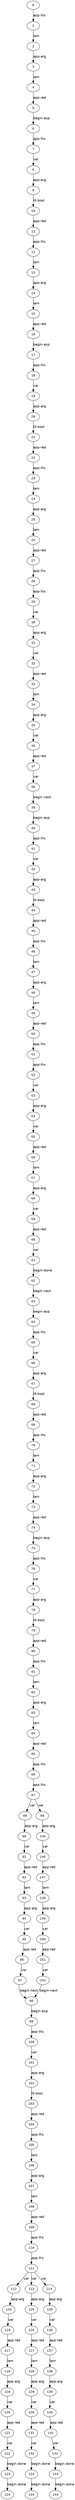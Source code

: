 digraph G {
  node [fontname = "Courier New"];
  edge [fontname = "helvetica"];
  0 -> 1 [label="app-lhs"];
  1 -> 2 [label="lam"];
  2 -> 3 [label="app-arg"];
  3 -> 4 [label="lam"];
  4 -> 5 [label="app-red"];
  5 -> 6 [label="begin-exp"];
  6 -> 7 [label="app-lhs"];
  7 -> 8 [label="var"];
  8 -> 9 [label="app-arg"];
  9 -> 10 [label="lit-bool"];
  10 -> 11 [label="app-red"];
  11 -> 12 [label="app-lhs"];
  12 -> 13 [label="lam"];
  13 -> 14 [label="app-arg"];
  14 -> 15 [label="lam"];
  15 -> 16 [label="app-red"];
  16 -> 17 [label="begin-exp"];
  17 -> 18 [label="app-lhs"];
  18 -> 19 [label="var"];
  19 -> 20 [label="app-arg"];
  20 -> 21 [label="lit-bool"];
  21 -> 22 [label="app-red"];
  22 -> 23 [label="app-lhs"];
  23 -> 24 [label="lam"];
  24 -> 25 [label="app-arg"];
  25 -> 26 [label="lam"];
  26 -> 27 [label="app-red"];
  27 -> 28 [label="app-lhs"];
  28 -> 29 [label="app-lhs"];
  29 -> 30 [label="var"];
  30 -> 31 [label="app-arg"];
  31 -> 32 [label="var"];
  32 -> 33 [label="app-red"];
  33 -> 34 [label="lam"];
  34 -> 35 [label="app-arg"];
  35 -> 36 [label="var"];
  36 -> 37 [label="app-red"];
  37 -> 38 [label="var"];
  38 -> 39 [label="begin-next"];
  39 -> 40 [label="begin-exp"];
  40 -> 41 [label="app-lhs"];
  41 -> 42 [label="var"];
  42 -> 43 [label="app-arg"];
  43 -> 44 [label="lit-bool"];
  44 -> 45 [label="app-red"];
  45 -> 46 [label="app-lhs"];
  46 -> 47 [label="lam"];
  47 -> 48 [label="app-arg"];
  48 -> 49 [label="lam"];
  49 -> 50 [label="app-red"];
  50 -> 51 [label="app-lhs"];
  51 -> 52 [label="app-lhs"];
  52 -> 53 [label="var"];
  53 -> 54 [label="app-arg"];
  54 -> 55 [label="var"];
  55 -> 56 [label="app-red"];
  56 -> 57 [label="lam"];
  57 -> 58 [label="app-arg"];
  58 -> 59 [label="var"];
  59 -> 60 [label="app-red"];
  60 -> 61 [label="var"];
  61 -> 62 [label="begin-done"];
  62 -> 63 [label="begin-next"];
  63 -> 64 [label="begin-exp"];
  64 -> 65 [label="app-lhs"];
  65 -> 66 [label="var"];
  66 -> 67 [label="app-arg"];
  67 -> 68 [label="lit-bool"];
  68 -> 69 [label="app-red"];
  69 -> 70 [label="app-lhs"];
  70 -> 71 [label="lam"];
  71 -> 72 [label="app-arg"];
  72 -> 73 [label="lam"];
  73 -> 74 [label="app-red"];
  74 -> 75 [label="begin-exp"];
  75 -> 76 [label="app-lhs"];
  76 -> 77 [label="var"];
  77 -> 78 [label="app-arg"];
  78 -> 79 [label="lit-bool"];
  79 -> 80 [label="app-red"];
  80 -> 81 [label="app-lhs"];
  81 -> 82 [label="lam"];
  82 -> 83 [label="app-arg"];
  83 -> 84 [label="lam"];
  84 -> 85 [label="app-red"];
  85 -> 86 [label="app-lhs"];
  86 -> 87 [label="app-lhs"];
  87 -> 88 [label="var"];
  87 -> 89 [label="var"];
  88 -> 90 [label="app-arg"];
  90 -> 91 [label="var"];
  91 -> 92 [label="app-red"];
  92 -> 93 [label="lam"];
  93 -> 94 [label="app-arg"];
  94 -> 95 [label="var"];
  95 -> 96 [label="app-red"];
  96 -> 97 [label="var"];
  97 -> 98 [label="begin-next"];
  98 -> 99 [label="begin-exp"];
  99 -> 100 [label="app-lhs"];
  100 -> 101 [label="var"];
  101 -> 102 [label="app-arg"];
  102 -> 103 [label="lit-bool"];
  103 -> 104 [label="app-red"];
  104 -> 105 [label="app-lhs"];
  105 -> 106 [label="lam"];
  106 -> 107 [label="app-arg"];
  107 -> 108 [label="lam"];
  108 -> 109 [label="app-red"];
  109 -> 110 [label="app-lhs"];
  110 -> 111 [label="app-lhs"];
  111 -> 112 [label="var"];
  111 -> 113 [label="var"];
  111 -> 114 [label="var"];
  112 -> 115 [label="app-arg"];
  115 -> 116 [label="var"];
  116 -> 117 [label="app-red"];
  117 -> 118 [label="lam"];
  118 -> 119 [label="app-arg"];
  119 -> 120 [label="var"];
  120 -> 121 [label="app-red"];
  121 -> 122 [label="var"];
  122 -> 123 [label="begin-done"];
  123 -> 124 [label="begin-done"];
  113 -> 125 [label="app-arg"];
  125 -> 126 [label="var"];
  126 -> 127 [label="app-red"];
  127 -> 128 [label="lam"];
  128 -> 129 [label="app-arg"];
  129 -> 130 [label="var"];
  130 -> 131 [label="app-red"];
  131 -> 132 [label="var"];
  132 -> 133 [label="begin-done"];
  133 -> 134 [label="begin-done"];
  114 -> 135 [label="app-arg"];
  135 -> 136 [label="var"];
  136 -> 137 [label="app-red"];
  137 -> 138 [label="lam"];
  138 -> 139 [label="app-arg"];
  139 -> 140 [label="var"];
  140 -> 141 [label="app-red"];
  141 -> 142 [label="var"];
  142 -> 143 [label="begin-done"];
  143 -> 144 [label="begin-done"];
  89 -> 145 [label="app-arg"];
  145 -> 146 [label="var"];
  146 -> 147 [label="app-red"];
  147 -> 148 [label="lam"];
  148 -> 149 [label="app-arg"];
  149 -> 150 [label="var"];
  150 -> 151 [label="app-red"];
  151 -> 152 [label="var"];
  152 -> 98 [label="begin-next"];
}
